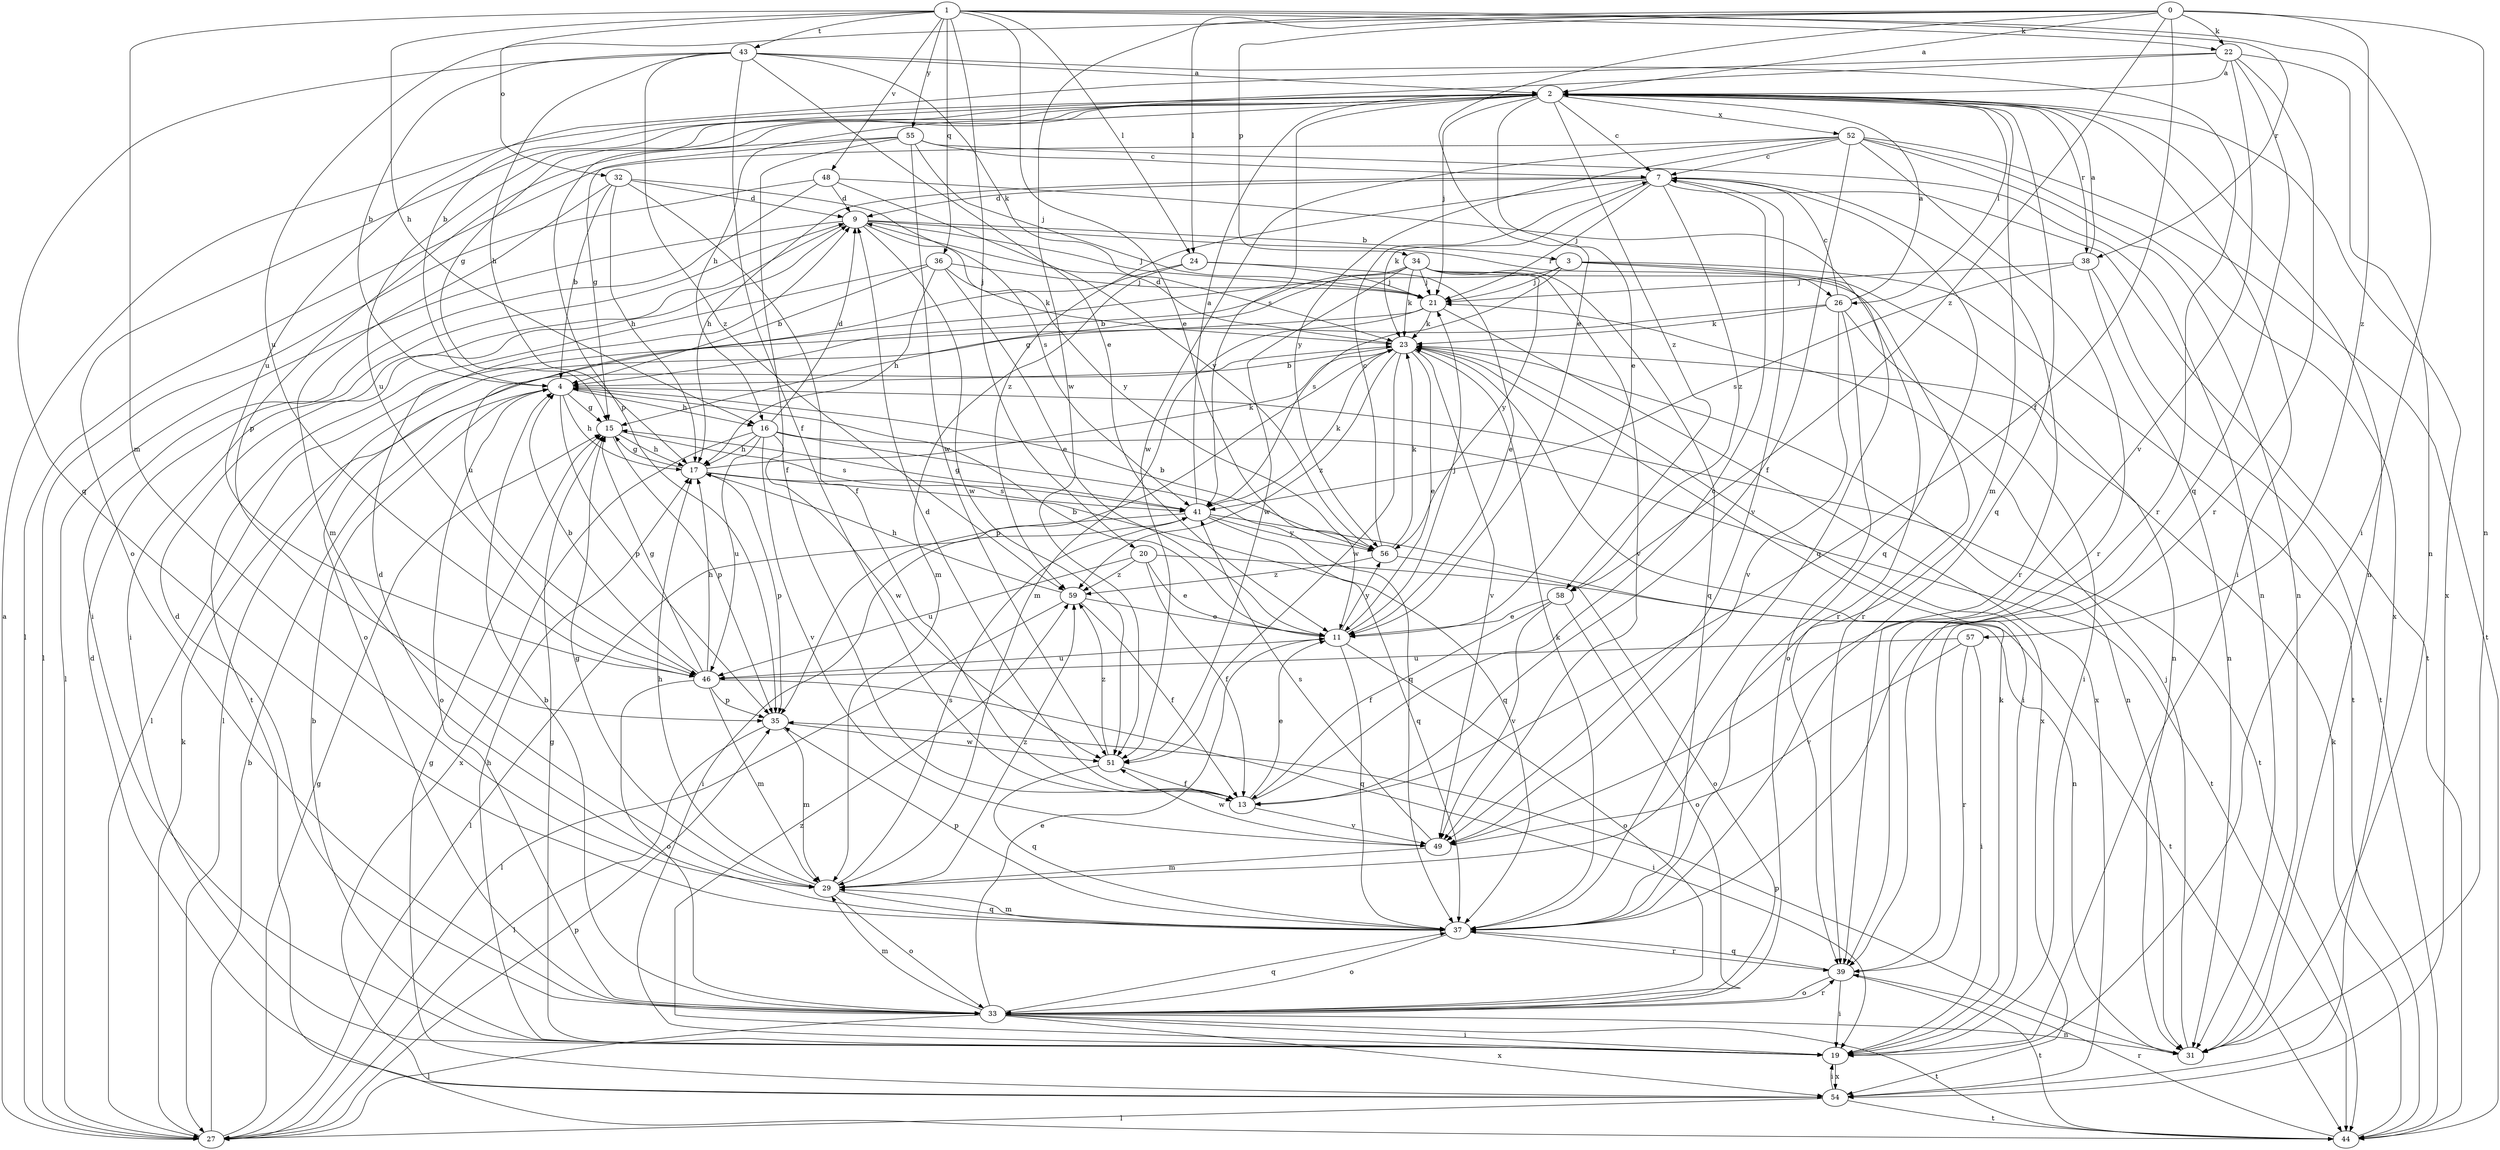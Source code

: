 strict digraph  {
0;
1;
2;
3;
4;
7;
9;
11;
13;
15;
16;
17;
19;
20;
21;
22;
23;
24;
26;
27;
29;
31;
32;
33;
34;
35;
36;
37;
38;
39;
41;
43;
44;
46;
48;
49;
51;
52;
54;
55;
56;
57;
58;
59;
0 -> 2  [label=a];
0 -> 11  [label=e];
0 -> 13  [label=f];
0 -> 22  [label=k];
0 -> 24  [label=l];
0 -> 31  [label=n];
0 -> 34  [label=p];
0 -> 46  [label=u];
0 -> 51  [label=w];
0 -> 57  [label=z];
0 -> 58  [label=z];
1 -> 11  [label=e];
1 -> 16  [label=h];
1 -> 19  [label=i];
1 -> 20  [label=j];
1 -> 22  [label=k];
1 -> 24  [label=l];
1 -> 29  [label=m];
1 -> 32  [label=o];
1 -> 36  [label=q];
1 -> 38  [label=r];
1 -> 43  [label=t];
1 -> 48  [label=v];
1 -> 55  [label=y];
2 -> 7  [label=c];
2 -> 11  [label=e];
2 -> 15  [label=g];
2 -> 16  [label=h];
2 -> 19  [label=i];
2 -> 21  [label=j];
2 -> 26  [label=l];
2 -> 29  [label=m];
2 -> 31  [label=n];
2 -> 33  [label=o];
2 -> 35  [label=p];
2 -> 37  [label=q];
2 -> 38  [label=r];
2 -> 41  [label=s];
2 -> 46  [label=u];
2 -> 52  [label=x];
2 -> 54  [label=x];
2 -> 58  [label=z];
3 -> 21  [label=j];
3 -> 31  [label=n];
3 -> 33  [label=o];
3 -> 39  [label=r];
3 -> 41  [label=s];
3 -> 44  [label=t];
4 -> 15  [label=g];
4 -> 16  [label=h];
4 -> 17  [label=h];
4 -> 33  [label=o];
4 -> 35  [label=p];
4 -> 44  [label=t];
7 -> 9  [label=d];
7 -> 17  [label=h];
7 -> 21  [label=j];
7 -> 23  [label=k];
7 -> 37  [label=q];
7 -> 39  [label=r];
7 -> 44  [label=t];
7 -> 49  [label=v];
7 -> 58  [label=z];
7 -> 59  [label=z];
9 -> 3  [label=b];
9 -> 19  [label=i];
9 -> 21  [label=j];
9 -> 26  [label=l];
9 -> 27  [label=l];
9 -> 51  [label=w];
9 -> 56  [label=y];
11 -> 4  [label=b];
11 -> 21  [label=j];
11 -> 33  [label=o];
11 -> 37  [label=q];
11 -> 46  [label=u];
11 -> 56  [label=y];
13 -> 7  [label=c];
13 -> 9  [label=d];
13 -> 11  [label=e];
13 -> 49  [label=v];
15 -> 17  [label=h];
15 -> 35  [label=p];
15 -> 41  [label=s];
16 -> 9  [label=d];
16 -> 17  [label=h];
16 -> 37  [label=q];
16 -> 44  [label=t];
16 -> 46  [label=u];
16 -> 49  [label=v];
16 -> 51  [label=w];
16 -> 54  [label=x];
17 -> 15  [label=g];
17 -> 23  [label=k];
17 -> 35  [label=p];
17 -> 37  [label=q];
17 -> 41  [label=s];
19 -> 4  [label=b];
19 -> 15  [label=g];
19 -> 17  [label=h];
19 -> 23  [label=k];
19 -> 54  [label=x];
19 -> 59  [label=z];
20 -> 11  [label=e];
20 -> 13  [label=f];
20 -> 44  [label=t];
20 -> 46  [label=u];
20 -> 59  [label=z];
21 -> 23  [label=k];
21 -> 27  [label=l];
21 -> 29  [label=m];
21 -> 54  [label=x];
22 -> 2  [label=a];
22 -> 4  [label=b];
22 -> 31  [label=n];
22 -> 37  [label=q];
22 -> 39  [label=r];
22 -> 46  [label=u];
22 -> 49  [label=v];
23 -> 4  [label=b];
23 -> 9  [label=d];
23 -> 11  [label=e];
23 -> 19  [label=i];
23 -> 31  [label=n];
23 -> 35  [label=p];
23 -> 49  [label=v];
23 -> 51  [label=w];
23 -> 54  [label=x];
23 -> 59  [label=z];
24 -> 11  [label=e];
24 -> 21  [label=j];
24 -> 29  [label=m];
24 -> 46  [label=u];
26 -> 2  [label=a];
26 -> 7  [label=c];
26 -> 19  [label=i];
26 -> 23  [label=k];
26 -> 27  [label=l];
26 -> 33  [label=o];
26 -> 49  [label=v];
27 -> 2  [label=a];
27 -> 4  [label=b];
27 -> 15  [label=g];
27 -> 23  [label=k];
27 -> 35  [label=p];
29 -> 15  [label=g];
29 -> 17  [label=h];
29 -> 33  [label=o];
29 -> 37  [label=q];
29 -> 41  [label=s];
29 -> 59  [label=z];
31 -> 21  [label=j];
31 -> 35  [label=p];
32 -> 4  [label=b];
32 -> 9  [label=d];
32 -> 13  [label=f];
32 -> 17  [label=h];
32 -> 29  [label=m];
32 -> 41  [label=s];
33 -> 4  [label=b];
33 -> 9  [label=d];
33 -> 11  [label=e];
33 -> 19  [label=i];
33 -> 27  [label=l];
33 -> 29  [label=m];
33 -> 31  [label=n];
33 -> 37  [label=q];
33 -> 39  [label=r];
33 -> 44  [label=t];
33 -> 54  [label=x];
34 -> 4  [label=b];
34 -> 15  [label=g];
34 -> 21  [label=j];
34 -> 23  [label=k];
34 -> 37  [label=q];
34 -> 39  [label=r];
34 -> 49  [label=v];
34 -> 51  [label=w];
34 -> 56  [label=y];
35 -> 27  [label=l];
35 -> 29  [label=m];
35 -> 51  [label=w];
36 -> 4  [label=b];
36 -> 11  [label=e];
36 -> 17  [label=h];
36 -> 21  [label=j];
36 -> 23  [label=k];
36 -> 44  [label=t];
37 -> 9  [label=d];
37 -> 23  [label=k];
37 -> 29  [label=m];
37 -> 33  [label=o];
37 -> 35  [label=p];
37 -> 39  [label=r];
38 -> 2  [label=a];
38 -> 21  [label=j];
38 -> 31  [label=n];
38 -> 41  [label=s];
38 -> 44  [label=t];
39 -> 19  [label=i];
39 -> 33  [label=o];
39 -> 37  [label=q];
39 -> 44  [label=t];
41 -> 2  [label=a];
41 -> 15  [label=g];
41 -> 19  [label=i];
41 -> 23  [label=k];
41 -> 27  [label=l];
41 -> 31  [label=n];
41 -> 37  [label=q];
41 -> 56  [label=y];
43 -> 2  [label=a];
43 -> 4  [label=b];
43 -> 11  [label=e];
43 -> 13  [label=f];
43 -> 17  [label=h];
43 -> 23  [label=k];
43 -> 37  [label=q];
43 -> 39  [label=r];
43 -> 59  [label=z];
44 -> 23  [label=k];
44 -> 39  [label=r];
46 -> 4  [label=b];
46 -> 15  [label=g];
46 -> 17  [label=h];
46 -> 19  [label=i];
46 -> 29  [label=m];
46 -> 33  [label=o];
46 -> 35  [label=p];
48 -> 9  [label=d];
48 -> 19  [label=i];
48 -> 27  [label=l];
48 -> 37  [label=q];
48 -> 56  [label=y];
49 -> 29  [label=m];
49 -> 41  [label=s];
49 -> 51  [label=w];
51 -> 13  [label=f];
51 -> 37  [label=q];
51 -> 59  [label=z];
52 -> 7  [label=c];
52 -> 13  [label=f];
52 -> 27  [label=l];
52 -> 31  [label=n];
52 -> 39  [label=r];
52 -> 44  [label=t];
52 -> 51  [label=w];
52 -> 54  [label=x];
52 -> 56  [label=y];
54 -> 9  [label=d];
54 -> 15  [label=g];
54 -> 19  [label=i];
54 -> 27  [label=l];
54 -> 44  [label=t];
55 -> 7  [label=c];
55 -> 13  [label=f];
55 -> 15  [label=g];
55 -> 21  [label=j];
55 -> 31  [label=n];
55 -> 35  [label=p];
55 -> 51  [label=w];
56 -> 4  [label=b];
56 -> 7  [label=c];
56 -> 23  [label=k];
56 -> 33  [label=o];
56 -> 59  [label=z];
57 -> 19  [label=i];
57 -> 39  [label=r];
57 -> 46  [label=u];
57 -> 49  [label=v];
58 -> 11  [label=e];
58 -> 13  [label=f];
58 -> 33  [label=o];
58 -> 49  [label=v];
59 -> 11  [label=e];
59 -> 13  [label=f];
59 -> 17  [label=h];
59 -> 27  [label=l];
}
